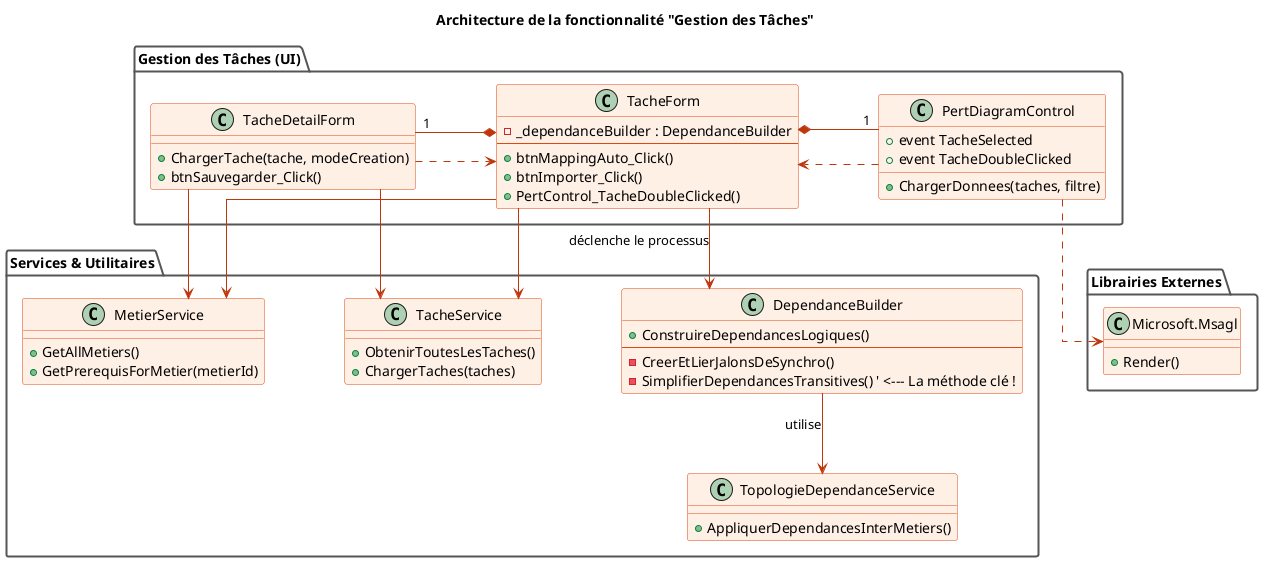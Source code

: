 @startuml
' --- Configuration pour un diagramme plus joli ---
skinparam componentStyle uml2
skinparam linetype ortho
skinparam ranksep 80
skinparam nodesep 80
skinparam minlen 2
skinparam package {
  borderColor #555555
  borderThickness 2
}
skinparam class {
  borderColor #DD4814
  backgroundColor #FFF0E6
  arrowColor #BF360C
  shadowing false
}
title Architecture de la fonctionnalité "Gestion des Tâches"

' =======================================================
' ===      COUCHE UI - La vue "Gestion des Tâches"    ===
' =======================================================
package "Gestion des Tâches (UI)" {

  class TacheForm {
    - _dependanceBuilder : DependanceBuilder
    --
    + btnMappingAuto_Click()
    + btnImporter_Click()
    + PertControl_TacheDoubleClicked()
  }

  class TacheDetailForm {
    + ChargerTache(tache, modeCreation)
    + btnSauvegarder_Click()
  }

  class PertDiagramControl {
    + ChargerDonnees(taches, filtre)
    + event TacheSelected
    + event TacheDoubleClicked
  }
}

' ================================================
' ===   LIBRAIRIE EXTERNE                      ===
' ================================================
package "Librairies Externes" {
  class "Microsoft.Msagl" as MSAGL_LIB {
    + Render()
  }
}

' ================================================
' ===      SERVICES (Logique Métier)           ===
' ================================================
package "Services & Utilitaires" {
  class TacheService {
    + ObtenirToutesLesTaches()
    + ChargerTaches(taches)
  }
  
  class MetierService {
    + GetAllMetiers()
    + GetPrerequisForMetier(metierId)
  }

  ' Le chef d'orchestre du processus de mapping
  class DependanceBuilder {
    + ConstruireDependancesLogiques()
    --
    - CreerEtLierJalonsDeSynchro()
    - SimplifierDependancesTransitives() ' <--- La méthode clé !
  }

  ' L'expert en dépendances inter-métiers
  class TopologieDependanceService {
    + AppliquerDependancesInterMetiers()
  }
}

' ================================================
' ===            RELATIONS / FLUX              ===
' ================================================

' --- Composition & Dépendances UI ---
TacheForm *-- "1" PertDiagramControl
TacheForm *-- "1" TacheDetailForm
TacheForm --> TacheService
TacheForm --> MetierService
TacheDetailForm --> TacheService
TacheDetailForm --> MetierService
PertDiagramControl ..> MSAGL_LIB

' --- Le flux de la logique de mapping ---
TacheForm --> DependanceBuilder : "déclenche le processus"
DependanceBuilder --> TopologieDependanceService : "utilise"

' --- Communication par Événements ---
PertDiagramControl .> TacheForm
TacheDetailForm .> TacheForm

@enduml